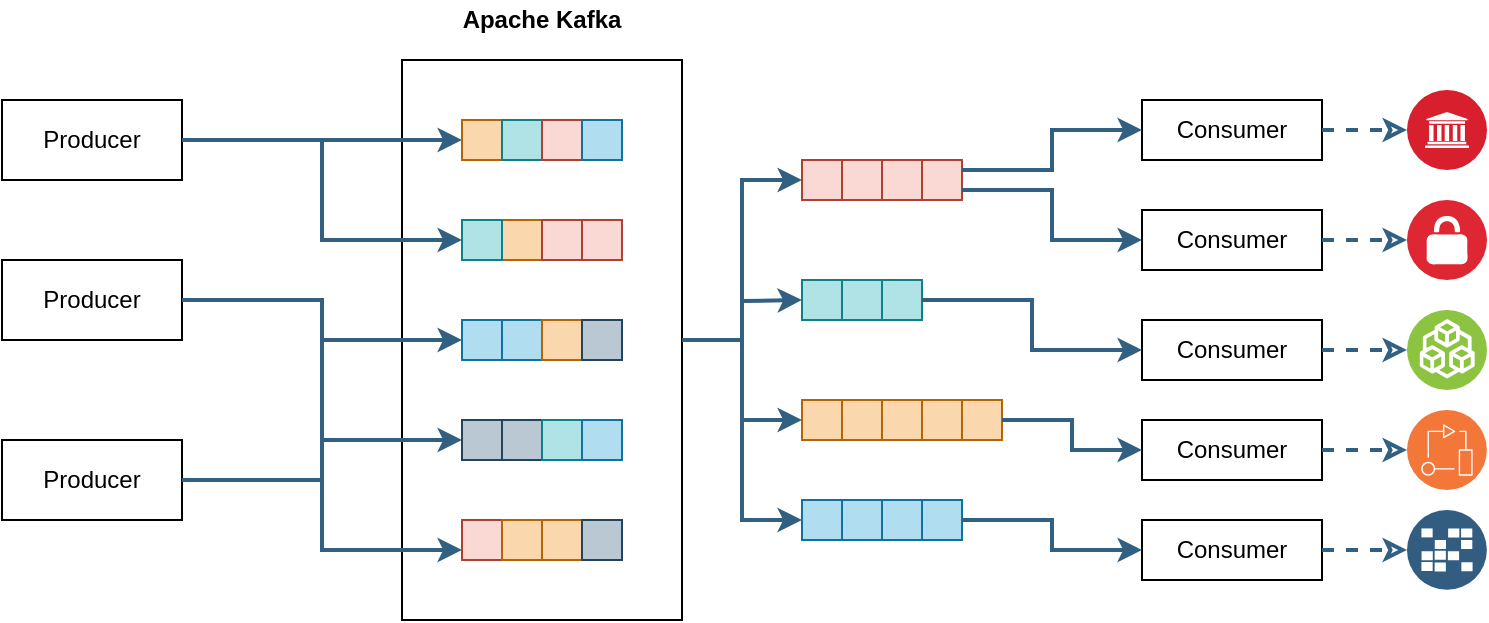 <mxfile version="14.7.6"><diagram id="H0ORnsJIVCKPiS-QFU8s" name="Page-1"><mxGraphModel dx="1063" dy="694" grid="1" gridSize="10" guides="1" tooltips="1" connect="1" arrows="1" fold="1" page="1" pageScale="1" pageWidth="850" pageHeight="1100" math="0" shadow="0"><root><mxCell id="0"/><mxCell id="1" parent="0"/><mxCell id="qMyFG9qt10Ufg-s2o2yX-2" value="" style="rounded=0;whiteSpace=wrap;html=1;" vertex="1" parent="1"><mxGeometry x="240" y="90" width="140" height="280" as="geometry"/></mxCell><mxCell id="qMyFG9qt10Ufg-s2o2yX-34" style="edgeStyle=orthogonalEdgeStyle;rounded=0;orthogonalLoop=1;jettySize=auto;html=1;entryX=0;entryY=0.5;entryDx=0;entryDy=0;fillColor=#bac8d3;strokeWidth=2;strokeColor=#316082;" edge="1" parent="1" source="qMyFG9qt10Ufg-s2o2yX-1" target="qMyFG9qt10Ufg-s2o2yX-15"><mxGeometry relative="1" as="geometry"/></mxCell><mxCell id="qMyFG9qt10Ufg-s2o2yX-1" value="Producer" style="rounded=0;whiteSpace=wrap;html=1;" vertex="1" parent="1"><mxGeometry x="40" y="110" width="90" height="40" as="geometry"/></mxCell><mxCell id="qMyFG9qt10Ufg-s2o2yX-3" value="Apache Kafka" style="text;html=1;strokeColor=none;fillColor=none;align=center;verticalAlign=middle;whiteSpace=wrap;rounded=0;fontStyle=1" vertex="1" parent="1"><mxGeometry x="250" y="60" width="120" height="20" as="geometry"/></mxCell><mxCell id="qMyFG9qt10Ufg-s2o2yX-4" value="Producer" style="rounded=0;whiteSpace=wrap;html=1;" vertex="1" parent="1"><mxGeometry x="40" y="190" width="90" height="40" as="geometry"/></mxCell><mxCell id="qMyFG9qt10Ufg-s2o2yX-5" value="Producer" style="rounded=0;whiteSpace=wrap;html=1;" vertex="1" parent="1"><mxGeometry x="40" y="280" width="90" height="40" as="geometry"/></mxCell><mxCell id="qMyFG9qt10Ufg-s2o2yX-35" style="edgeStyle=orthogonalEdgeStyle;rounded=0;orthogonalLoop=1;jettySize=auto;html=1;entryX=0;entryY=0.5;entryDx=0;entryDy=0;fillColor=#bac8d3;strokeWidth=2;strokeColor=#316082;exitX=1;exitY=0.5;exitDx=0;exitDy=0;" edge="1" parent="1" source="qMyFG9qt10Ufg-s2o2yX-1" target="qMyFG9qt10Ufg-s2o2yX-6"><mxGeometry relative="1" as="geometry"><mxPoint x="140" y="140" as="sourcePoint"/><mxPoint x="280" y="190" as="targetPoint"/></mxGeometry></mxCell><mxCell id="qMyFG9qt10Ufg-s2o2yX-36" style="edgeStyle=orthogonalEdgeStyle;rounded=0;orthogonalLoop=1;jettySize=auto;html=1;entryX=0;entryY=0.75;entryDx=0;entryDy=0;fillColor=#bac8d3;strokeWidth=2;strokeColor=#316082;exitX=1;exitY=0.5;exitDx=0;exitDy=0;" edge="1" parent="1" source="qMyFG9qt10Ufg-s2o2yX-4" target="qMyFG9qt10Ufg-s2o2yX-27"><mxGeometry relative="1" as="geometry"><mxPoint x="140" y="140" as="sourcePoint"/><mxPoint x="280" y="140" as="targetPoint"/><Array as="points"><mxPoint x="200" y="210"/><mxPoint x="200" y="335"/></Array></mxGeometry></mxCell><mxCell id="qMyFG9qt10Ufg-s2o2yX-37" style="edgeStyle=orthogonalEdgeStyle;rounded=0;orthogonalLoop=1;jettySize=auto;html=1;entryX=0;entryY=0.5;entryDx=0;entryDy=0;fillColor=#bac8d3;strokeWidth=2;strokeColor=#316082;exitX=1;exitY=0.5;exitDx=0;exitDy=0;" edge="1" parent="1" source="qMyFG9qt10Ufg-s2o2yX-5" target="qMyFG9qt10Ufg-s2o2yX-23"><mxGeometry relative="1" as="geometry"><mxPoint x="140" y="220" as="sourcePoint"/><mxPoint x="280" y="345" as="targetPoint"/></mxGeometry></mxCell><mxCell id="qMyFG9qt10Ufg-s2o2yX-38" style="edgeStyle=orthogonalEdgeStyle;rounded=0;orthogonalLoop=1;jettySize=auto;html=1;entryX=0;entryY=0.5;entryDx=0;entryDy=0;fillColor=#bac8d3;strokeWidth=2;strokeColor=#316082;exitX=1;exitY=0.5;exitDx=0;exitDy=0;" edge="1" parent="1" source="qMyFG9qt10Ufg-s2o2yX-5" target="qMyFG9qt10Ufg-s2o2yX-17"><mxGeometry relative="1" as="geometry"><mxPoint x="140" y="310" as="sourcePoint"/><mxPoint x="280" y="290" as="targetPoint"/></mxGeometry></mxCell><mxCell id="qMyFG9qt10Ufg-s2o2yX-6" value="" style="whiteSpace=wrap;html=1;aspect=fixed;fillColor=#fad7ac;strokeColor=#b46504;" vertex="1" parent="1"><mxGeometry x="270" y="120" width="20" height="20" as="geometry"/></mxCell><mxCell id="qMyFG9qt10Ufg-s2o2yX-7" value="" style="whiteSpace=wrap;html=1;aspect=fixed;fillColor=#b0e3e6;strokeColor=#0e8088;" vertex="1" parent="1"><mxGeometry x="290" y="120" width="20" height="20" as="geometry"/></mxCell><mxCell id="qMyFG9qt10Ufg-s2o2yX-8" value="" style="whiteSpace=wrap;html=1;aspect=fixed;fillColor=#fad9d5;strokeColor=#ae4132;" vertex="1" parent="1"><mxGeometry x="310" y="120" width="20" height="20" as="geometry"/></mxCell><mxCell id="qMyFG9qt10Ufg-s2o2yX-9" value="" style="whiteSpace=wrap;html=1;aspect=fixed;fillColor=#b1ddf0;strokeColor=#10739e;" vertex="1" parent="1"><mxGeometry x="330" y="120" width="20" height="20" as="geometry"/></mxCell><mxCell id="qMyFG9qt10Ufg-s2o2yX-14" value="" style="whiteSpace=wrap;html=1;aspect=fixed;fillColor=#fad7ac;strokeColor=#b46504;" vertex="1" parent="1"><mxGeometry x="290" y="170" width="20" height="20" as="geometry"/></mxCell><mxCell id="qMyFG9qt10Ufg-s2o2yX-15" value="" style="whiteSpace=wrap;html=1;aspect=fixed;fillColor=#b0e3e6;strokeColor=#0e8088;" vertex="1" parent="1"><mxGeometry x="270" y="170" width="20" height="20" as="geometry"/></mxCell><mxCell id="qMyFG9qt10Ufg-s2o2yX-16" value="" style="whiteSpace=wrap;html=1;aspect=fixed;fillColor=#fad9d5;strokeColor=#ae4132;" vertex="1" parent="1"><mxGeometry x="310" y="170" width="20" height="20" as="geometry"/></mxCell><mxCell id="qMyFG9qt10Ufg-s2o2yX-17" value="" style="whiteSpace=wrap;html=1;aspect=fixed;fillColor=#b1ddf0;strokeColor=#10739e;" vertex="1" parent="1"><mxGeometry x="270" y="220" width="20" height="20" as="geometry"/></mxCell><mxCell id="qMyFG9qt10Ufg-s2o2yX-19" value="" style="whiteSpace=wrap;html=1;aspect=fixed;fillColor=#fad9d5;strokeColor=#ae4132;" vertex="1" parent="1"><mxGeometry x="330" y="170" width="20" height="20" as="geometry"/></mxCell><mxCell id="qMyFG9qt10Ufg-s2o2yX-20" value="" style="whiteSpace=wrap;html=1;aspect=fixed;fillColor=#b1ddf0;strokeColor=#10739e;" vertex="1" parent="1"><mxGeometry x="290" y="220" width="20" height="20" as="geometry"/></mxCell><mxCell id="qMyFG9qt10Ufg-s2o2yX-21" value="" style="whiteSpace=wrap;html=1;aspect=fixed;fillColor=#fad7ac;strokeColor=#b46504;" vertex="1" parent="1"><mxGeometry x="310" y="220" width="20" height="20" as="geometry"/></mxCell><mxCell id="qMyFG9qt10Ufg-s2o2yX-22" value="" style="whiteSpace=wrap;html=1;aspect=fixed;fillColor=#bac8d3;strokeColor=#23445d;" vertex="1" parent="1"><mxGeometry x="330" y="220" width="20" height="20" as="geometry"/></mxCell><mxCell id="qMyFG9qt10Ufg-s2o2yX-23" value="" style="whiteSpace=wrap;html=1;aspect=fixed;fillColor=#bac8d3;strokeColor=#23445d;" vertex="1" parent="1"><mxGeometry x="270" y="270" width="20" height="20" as="geometry"/></mxCell><mxCell id="qMyFG9qt10Ufg-s2o2yX-24" value="" style="whiteSpace=wrap;html=1;aspect=fixed;fillColor=#bac8d3;strokeColor=#23445d;" vertex="1" parent="1"><mxGeometry x="290" y="270" width="20" height="20" as="geometry"/></mxCell><mxCell id="qMyFG9qt10Ufg-s2o2yX-25" value="" style="whiteSpace=wrap;html=1;aspect=fixed;fillColor=#b0e3e6;strokeColor=#0e8088;" vertex="1" parent="1"><mxGeometry x="310" y="270" width="20" height="20" as="geometry"/></mxCell><mxCell id="qMyFG9qt10Ufg-s2o2yX-26" value="" style="whiteSpace=wrap;html=1;aspect=fixed;fillColor=#b1ddf0;strokeColor=#10739e;" vertex="1" parent="1"><mxGeometry x="330" y="270" width="20" height="20" as="geometry"/></mxCell><mxCell id="qMyFG9qt10Ufg-s2o2yX-27" value="" style="whiteSpace=wrap;html=1;aspect=fixed;fillColor=#fad9d5;strokeColor=#ae4132;" vertex="1" parent="1"><mxGeometry x="270" y="320" width="20" height="20" as="geometry"/></mxCell><mxCell id="qMyFG9qt10Ufg-s2o2yX-28" value="" style="whiteSpace=wrap;html=1;aspect=fixed;fillColor=#fad7ac;strokeColor=#b46504;" vertex="1" parent="1"><mxGeometry x="290" y="320" width="20" height="20" as="geometry"/></mxCell><mxCell id="qMyFG9qt10Ufg-s2o2yX-29" value="" style="whiteSpace=wrap;html=1;aspect=fixed;fillColor=#fad7ac;strokeColor=#b46504;" vertex="1" parent="1"><mxGeometry x="310" y="320" width="20" height="20" as="geometry"/></mxCell><mxCell id="qMyFG9qt10Ufg-s2o2yX-30" value="" style="whiteSpace=wrap;html=1;aspect=fixed;fillColor=#bac8d3;strokeColor=#23445d;" vertex="1" parent="1"><mxGeometry x="330" y="320" width="20" height="20" as="geometry"/></mxCell><mxCell id="qMyFG9qt10Ufg-s2o2yX-39" value="" style="whiteSpace=wrap;html=1;aspect=fixed;fillColor=#fad9d5;strokeColor=#ae4132;" vertex="1" parent="1"><mxGeometry x="440" y="140" width="20" height="20" as="geometry"/></mxCell><mxCell id="qMyFG9qt10Ufg-s2o2yX-40" value="" style="whiteSpace=wrap;html=1;aspect=fixed;fillColor=#fad9d5;strokeColor=#ae4132;" vertex="1" parent="1"><mxGeometry x="460" y="140" width="20" height="20" as="geometry"/></mxCell><mxCell id="qMyFG9qt10Ufg-s2o2yX-41" value="" style="whiteSpace=wrap;html=1;aspect=fixed;fillColor=#fad9d5;strokeColor=#ae4132;" vertex="1" parent="1"><mxGeometry x="480" y="140" width="20" height="20" as="geometry"/></mxCell><mxCell id="qMyFG9qt10Ufg-s2o2yX-42" value="" style="whiteSpace=wrap;html=1;aspect=fixed;fillColor=#fad9d5;strokeColor=#ae4132;" vertex="1" parent="1"><mxGeometry x="500" y="140" width="20" height="20" as="geometry"/></mxCell><mxCell id="qMyFG9qt10Ufg-s2o2yX-43" value="" style="whiteSpace=wrap;html=1;aspect=fixed;fillColor=#b0e3e6;strokeColor=#0e8088;" vertex="1" parent="1"><mxGeometry x="440" y="200" width="20" height="20" as="geometry"/></mxCell><mxCell id="qMyFG9qt10Ufg-s2o2yX-44" value="" style="whiteSpace=wrap;html=1;aspect=fixed;fillColor=#b0e3e6;strokeColor=#0e8088;" vertex="1" parent="1"><mxGeometry x="460" y="200" width="20" height="20" as="geometry"/></mxCell><mxCell id="qMyFG9qt10Ufg-s2o2yX-45" value="" style="whiteSpace=wrap;html=1;aspect=fixed;fillColor=#b0e3e6;strokeColor=#0e8088;" vertex="1" parent="1"><mxGeometry x="480" y="200" width="20" height="20" as="geometry"/></mxCell><mxCell id="qMyFG9qt10Ufg-s2o2yX-46" value="" style="whiteSpace=wrap;html=1;aspect=fixed;fillColor=#fad7ac;strokeColor=#b46504;" vertex="1" parent="1"><mxGeometry x="440" y="260" width="20" height="20" as="geometry"/></mxCell><mxCell id="qMyFG9qt10Ufg-s2o2yX-47" value="" style="whiteSpace=wrap;html=1;aspect=fixed;fillColor=#fad7ac;strokeColor=#b46504;" vertex="1" parent="1"><mxGeometry x="460" y="260" width="20" height="20" as="geometry"/></mxCell><mxCell id="qMyFG9qt10Ufg-s2o2yX-48" value="" style="whiteSpace=wrap;html=1;aspect=fixed;fillColor=#fad7ac;strokeColor=#b46504;" vertex="1" parent="1"><mxGeometry x="480" y="260" width="20" height="20" as="geometry"/></mxCell><mxCell id="qMyFG9qt10Ufg-s2o2yX-49" value="" style="whiteSpace=wrap;html=1;aspect=fixed;fillColor=#fad7ac;strokeColor=#b46504;" vertex="1" parent="1"><mxGeometry x="500" y="260" width="20" height="20" as="geometry"/></mxCell><mxCell id="qMyFG9qt10Ufg-s2o2yX-50" value="" style="whiteSpace=wrap;html=1;aspect=fixed;fillColor=#fad7ac;strokeColor=#b46504;" vertex="1" parent="1"><mxGeometry x="520" y="260" width="20" height="20" as="geometry"/></mxCell><mxCell id="qMyFG9qt10Ufg-s2o2yX-51" value="" style="whiteSpace=wrap;html=1;aspect=fixed;fillColor=#b1ddf0;strokeColor=#10739e;" vertex="1" parent="1"><mxGeometry x="440" y="310" width="20" height="20" as="geometry"/></mxCell><mxCell id="qMyFG9qt10Ufg-s2o2yX-52" value="" style="whiteSpace=wrap;html=1;aspect=fixed;fillColor=#b1ddf0;strokeColor=#10739e;" vertex="1" parent="1"><mxGeometry x="460" y="310" width="20" height="20" as="geometry"/></mxCell><mxCell id="qMyFG9qt10Ufg-s2o2yX-53" value="" style="whiteSpace=wrap;html=1;aspect=fixed;fillColor=#b1ddf0;strokeColor=#10739e;" vertex="1" parent="1"><mxGeometry x="480" y="310" width="20" height="20" as="geometry"/></mxCell><mxCell id="qMyFG9qt10Ufg-s2o2yX-54" value="" style="whiteSpace=wrap;html=1;aspect=fixed;fillColor=#b1ddf0;strokeColor=#10739e;" vertex="1" parent="1"><mxGeometry x="500" y="310" width="20" height="20" as="geometry"/></mxCell><mxCell id="qMyFG9qt10Ufg-s2o2yX-55" value="Consumer" style="rounded=0;whiteSpace=wrap;html=1;" vertex="1" parent="1"><mxGeometry x="610" y="110" width="90" height="30" as="geometry"/></mxCell><mxCell id="qMyFG9qt10Ufg-s2o2yX-56" value="Consumer" style="rounded=0;whiteSpace=wrap;html=1;" vertex="1" parent="1"><mxGeometry x="610" y="165" width="90" height="30" as="geometry"/></mxCell><mxCell id="qMyFG9qt10Ufg-s2o2yX-57" value="Consumer" style="rounded=0;whiteSpace=wrap;html=1;" vertex="1" parent="1"><mxGeometry x="610" y="220" width="90" height="30" as="geometry"/></mxCell><mxCell id="qMyFG9qt10Ufg-s2o2yX-58" value="Consumer" style="rounded=0;whiteSpace=wrap;html=1;" vertex="1" parent="1"><mxGeometry x="610" y="270" width="90" height="30" as="geometry"/></mxCell><mxCell id="qMyFG9qt10Ufg-s2o2yX-59" value="Consumer" style="rounded=0;whiteSpace=wrap;html=1;" vertex="1" parent="1"><mxGeometry x="610" y="320" width="90" height="30" as="geometry"/></mxCell><mxCell id="qMyFG9qt10Ufg-s2o2yX-60" style="edgeStyle=orthogonalEdgeStyle;rounded=0;orthogonalLoop=1;jettySize=auto;html=1;entryX=0;entryY=0.5;entryDx=0;entryDy=0;fillColor=#bac8d3;strokeWidth=2;strokeColor=#316082;exitX=1;exitY=0.5;exitDx=0;exitDy=0;" edge="1" parent="1" source="qMyFG9qt10Ufg-s2o2yX-2" target="qMyFG9qt10Ufg-s2o2yX-39"><mxGeometry relative="1" as="geometry"><mxPoint x="140" y="140" as="sourcePoint"/><mxPoint x="280" y="140" as="targetPoint"/></mxGeometry></mxCell><mxCell id="qMyFG9qt10Ufg-s2o2yX-61" style="edgeStyle=orthogonalEdgeStyle;rounded=0;orthogonalLoop=1;jettySize=auto;html=1;fillColor=#bac8d3;strokeWidth=2;strokeColor=#316082;exitX=1;exitY=0.5;exitDx=0;exitDy=0;" edge="1" parent="1" source="qMyFG9qt10Ufg-s2o2yX-2"><mxGeometry relative="1" as="geometry"><mxPoint x="390" y="245" as="sourcePoint"/><mxPoint x="440" y="210" as="targetPoint"/></mxGeometry></mxCell><mxCell id="qMyFG9qt10Ufg-s2o2yX-62" style="edgeStyle=orthogonalEdgeStyle;rounded=0;orthogonalLoop=1;jettySize=auto;html=1;fillColor=#bac8d3;strokeWidth=2;strokeColor=#316082;entryX=0;entryY=0.5;entryDx=0;entryDy=0;exitX=1;exitY=0.5;exitDx=0;exitDy=0;" edge="1" parent="1" source="qMyFG9qt10Ufg-s2o2yX-2" target="qMyFG9qt10Ufg-s2o2yX-46"><mxGeometry relative="1" as="geometry"><mxPoint x="400" y="310" as="sourcePoint"/><mxPoint x="450" y="220" as="targetPoint"/></mxGeometry></mxCell><mxCell id="qMyFG9qt10Ufg-s2o2yX-63" style="edgeStyle=orthogonalEdgeStyle;rounded=0;orthogonalLoop=1;jettySize=auto;html=1;fillColor=#bac8d3;strokeWidth=2;strokeColor=#316082;exitX=1;exitY=0.5;exitDx=0;exitDy=0;entryX=0;entryY=0.5;entryDx=0;entryDy=0;" edge="1" parent="1" source="qMyFG9qt10Ufg-s2o2yX-2" target="qMyFG9qt10Ufg-s2o2yX-51"><mxGeometry relative="1" as="geometry"><mxPoint x="400" y="255" as="sourcePoint"/><mxPoint x="460" y="230" as="targetPoint"/></mxGeometry></mxCell><mxCell id="qMyFG9qt10Ufg-s2o2yX-64" style="edgeStyle=orthogonalEdgeStyle;rounded=0;orthogonalLoop=1;jettySize=auto;html=1;fillColor=#bac8d3;strokeWidth=2;strokeColor=#316082;exitX=1;exitY=0.25;exitDx=0;exitDy=0;entryX=0;entryY=0.5;entryDx=0;entryDy=0;" edge="1" parent="1" source="qMyFG9qt10Ufg-s2o2yX-42" target="qMyFG9qt10Ufg-s2o2yX-55"><mxGeometry relative="1" as="geometry"><mxPoint x="410" y="265" as="sourcePoint"/><mxPoint x="470" y="240" as="targetPoint"/></mxGeometry></mxCell><mxCell id="qMyFG9qt10Ufg-s2o2yX-65" style="edgeStyle=orthogonalEdgeStyle;rounded=0;orthogonalLoop=1;jettySize=auto;html=1;fillColor=#bac8d3;strokeWidth=2;strokeColor=#316082;exitX=1;exitY=0.75;exitDx=0;exitDy=0;fontStyle=1;entryX=0;entryY=0.5;entryDx=0;entryDy=0;" edge="1" parent="1" source="qMyFG9qt10Ufg-s2o2yX-42" target="qMyFG9qt10Ufg-s2o2yX-56"><mxGeometry relative="1" as="geometry"><mxPoint x="420" y="275" as="sourcePoint"/><mxPoint x="480" y="250" as="targetPoint"/></mxGeometry></mxCell><mxCell id="qMyFG9qt10Ufg-s2o2yX-66" style="edgeStyle=orthogonalEdgeStyle;rounded=0;orthogonalLoop=1;jettySize=auto;html=1;fillColor=#bac8d3;strokeWidth=2;strokeColor=#316082;exitX=1;exitY=0.5;exitDx=0;exitDy=0;entryX=0;entryY=0.5;entryDx=0;entryDy=0;" edge="1" parent="1" source="qMyFG9qt10Ufg-s2o2yX-45" target="qMyFG9qt10Ufg-s2o2yX-57"><mxGeometry relative="1" as="geometry"><mxPoint x="430" y="285" as="sourcePoint"/><mxPoint x="490" y="260" as="targetPoint"/></mxGeometry></mxCell><mxCell id="qMyFG9qt10Ufg-s2o2yX-67" style="edgeStyle=orthogonalEdgeStyle;rounded=0;orthogonalLoop=1;jettySize=auto;html=1;fillColor=#bac8d3;strokeWidth=2;strokeColor=#316082;exitX=1;exitY=0.5;exitDx=0;exitDy=0;entryX=0;entryY=0.5;entryDx=0;entryDy=0;" edge="1" parent="1" source="qMyFG9qt10Ufg-s2o2yX-50" target="qMyFG9qt10Ufg-s2o2yX-58"><mxGeometry relative="1" as="geometry"><mxPoint x="440" y="295" as="sourcePoint"/><mxPoint x="500" y="270" as="targetPoint"/></mxGeometry></mxCell><mxCell id="qMyFG9qt10Ufg-s2o2yX-68" style="edgeStyle=orthogonalEdgeStyle;rounded=0;orthogonalLoop=1;jettySize=auto;html=1;fillColor=#bac8d3;strokeWidth=2;strokeColor=#316082;exitX=1;exitY=0.5;exitDx=0;exitDy=0;entryX=0;entryY=0.5;entryDx=0;entryDy=0;" edge="1" parent="1" source="qMyFG9qt10Ufg-s2o2yX-54" target="qMyFG9qt10Ufg-s2o2yX-59"><mxGeometry relative="1" as="geometry"><mxPoint x="450" y="305" as="sourcePoint"/><mxPoint x="510" y="280" as="targetPoint"/></mxGeometry></mxCell><mxCell id="qMyFG9qt10Ufg-s2o2yX-71" value="" style="aspect=fixed;perimeter=ellipsePerimeter;html=1;align=center;shadow=0;dashed=0;fontColor=#4277BB;labelBackgroundColor=#ffffff;fontSize=12;spacingTop=3;image;image=img/lib/ibm/blockchain/existing_enterprise_systems.svg;" vertex="1" parent="1"><mxGeometry x="742.5" y="215" width="40" height="40" as="geometry"/></mxCell><mxCell id="qMyFG9qt10Ufg-s2o2yX-72" value="" style="aspect=fixed;perimeter=ellipsePerimeter;html=1;align=center;shadow=0;dashed=0;fontColor=#4277BB;labelBackgroundColor=#ffffff;fontSize=12;spacingTop=3;image;image=img/lib/ibm/data/caches.svg;" vertex="1" parent="1"><mxGeometry x="742.5" y="315" width="40" height="40" as="geometry"/></mxCell><mxCell id="qMyFG9qt10Ufg-s2o2yX-73" value="" style="aspect=fixed;perimeter=ellipsePerimeter;html=1;align=center;shadow=0;dashed=0;fontColor=#4277BB;labelBackgroundColor=#ffffff;fontSize=12;spacingTop=3;image;image=img/lib/ibm/devops/devops.svg;" vertex="1" parent="1"><mxGeometry x="742.5" y="265" width="40" height="40" as="geometry"/></mxCell><mxCell id="qMyFG9qt10Ufg-s2o2yX-74" value="" style="aspect=fixed;perimeter=ellipsePerimeter;html=1;align=center;shadow=0;dashed=0;fontColor=#4277BB;labelBackgroundColor=#ffffff;fontSize=12;spacingTop=3;image;image=img/lib/ibm/security/governance_risk_compliance.svg;" vertex="1" parent="1"><mxGeometry x="742.5" y="105" width="40" height="40" as="geometry"/></mxCell><mxCell id="qMyFG9qt10Ufg-s2o2yX-75" value="" style="aspect=fixed;perimeter=ellipsePerimeter;html=1;align=center;shadow=0;dashed=0;fontColor=#4277BB;labelBackgroundColor=#ffffff;fontSize=12;spacingTop=3;image;image=img/lib/ibm/security/vpn.svg;" vertex="1" parent="1"><mxGeometry x="742.5" y="160" width="40" height="40" as="geometry"/></mxCell><mxCell id="qMyFG9qt10Ufg-s2o2yX-78" value="" style="endArrow=classic;dashed=1;html=1;strokeColor=#316082;strokeWidth=2;entryX=0;entryY=0.5;entryDx=0;entryDy=0;exitX=1;exitY=0.5;exitDx=0;exitDy=0;endFill=0;" edge="1" parent="1" source="qMyFG9qt10Ufg-s2o2yX-55" target="qMyFG9qt10Ufg-s2o2yX-74"><mxGeometry width="50" height="50" relative="1" as="geometry"><mxPoint x="400" y="380" as="sourcePoint"/><mxPoint x="450" y="330" as="targetPoint"/></mxGeometry></mxCell><mxCell id="qMyFG9qt10Ufg-s2o2yX-80" value="" style="endArrow=classic;dashed=1;html=1;strokeColor=#316082;strokeWidth=2;entryX=0;entryY=0.5;entryDx=0;entryDy=0;exitX=1;exitY=0.5;exitDx=0;exitDy=0;endFill=0;" edge="1" parent="1" source="qMyFG9qt10Ufg-s2o2yX-57" target="qMyFG9qt10Ufg-s2o2yX-71"><mxGeometry width="50" height="50" relative="1" as="geometry"><mxPoint x="720" y="145" as="sourcePoint"/><mxPoint x="762.5" y="145" as="targetPoint"/></mxGeometry></mxCell><mxCell id="qMyFG9qt10Ufg-s2o2yX-81" value="" style="endArrow=classic;dashed=1;html=1;strokeColor=#316082;strokeWidth=2;exitX=1;exitY=0.5;exitDx=0;exitDy=0;endFill=0;entryX=0;entryY=0.5;entryDx=0;entryDy=0;" edge="1" parent="1" source="qMyFG9qt10Ufg-s2o2yX-58" target="qMyFG9qt10Ufg-s2o2yX-73"><mxGeometry width="50" height="50" relative="1" as="geometry"><mxPoint x="730" y="155" as="sourcePoint"/><mxPoint x="740" y="285" as="targetPoint"/></mxGeometry></mxCell><mxCell id="qMyFG9qt10Ufg-s2o2yX-82" value="" style="endArrow=classic;dashed=1;html=1;strokeColor=#316082;strokeWidth=2;exitX=1;exitY=0.5;exitDx=0;exitDy=0;endFill=0;entryX=0;entryY=0.5;entryDx=0;entryDy=0;" edge="1" parent="1" source="qMyFG9qt10Ufg-s2o2yX-59" target="qMyFG9qt10Ufg-s2o2yX-72"><mxGeometry width="50" height="50" relative="1" as="geometry"><mxPoint x="740" y="165" as="sourcePoint"/><mxPoint x="740" y="335" as="targetPoint"/></mxGeometry></mxCell><mxCell id="qMyFG9qt10Ufg-s2o2yX-84" value="" style="endArrow=classic;dashed=1;html=1;strokeColor=#316082;strokeWidth=2;entryX=0;entryY=0.5;entryDx=0;entryDy=0;exitX=1;exitY=0.5;exitDx=0;exitDy=0;endFill=0;" edge="1" parent="1" source="qMyFG9qt10Ufg-s2o2yX-56" target="qMyFG9qt10Ufg-s2o2yX-75"><mxGeometry width="50" height="50" relative="1" as="geometry"><mxPoint x="710" y="245" as="sourcePoint"/><mxPoint x="752.5" y="245" as="targetPoint"/></mxGeometry></mxCell></root></mxGraphModel></diagram></mxfile>